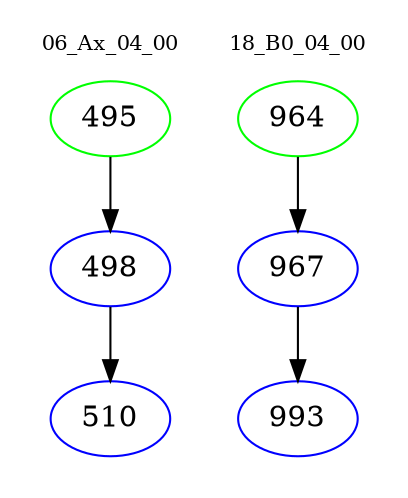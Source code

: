 digraph{
subgraph cluster_0 {
color = white
label = "06_Ax_04_00";
fontsize=10;
T0_495 [label="495", color="green"]
T0_495 -> T0_498 [color="black"]
T0_498 [label="498", color="blue"]
T0_498 -> T0_510 [color="black"]
T0_510 [label="510", color="blue"]
}
subgraph cluster_1 {
color = white
label = "18_B0_04_00";
fontsize=10;
T1_964 [label="964", color="green"]
T1_964 -> T1_967 [color="black"]
T1_967 [label="967", color="blue"]
T1_967 -> T1_993 [color="black"]
T1_993 [label="993", color="blue"]
}
}
